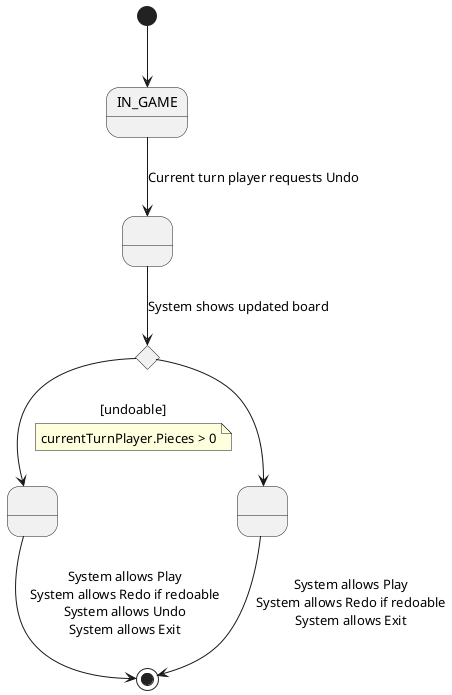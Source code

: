 @startuml StateDiagramFluxUndoState
state A as "IN_GAME"
state B as " "
state C as " "
state E as " "
state if <<choice>>

[*] --> A
A --> B: Current turn player requests Undo
B --> if: System shows updated board
if --> C: [undoable]
note on link
    currentTurnPlayer.Pieces > 0
end note
if --> E
C --> [*]: System allows Play\nSystem allows Redo if redoable\nSystem allows Undo\nSystem allows Exit
E --> [*]:  System allows Play\nSystem allows Redo if redoable\nSystem allows Exit
@enduml